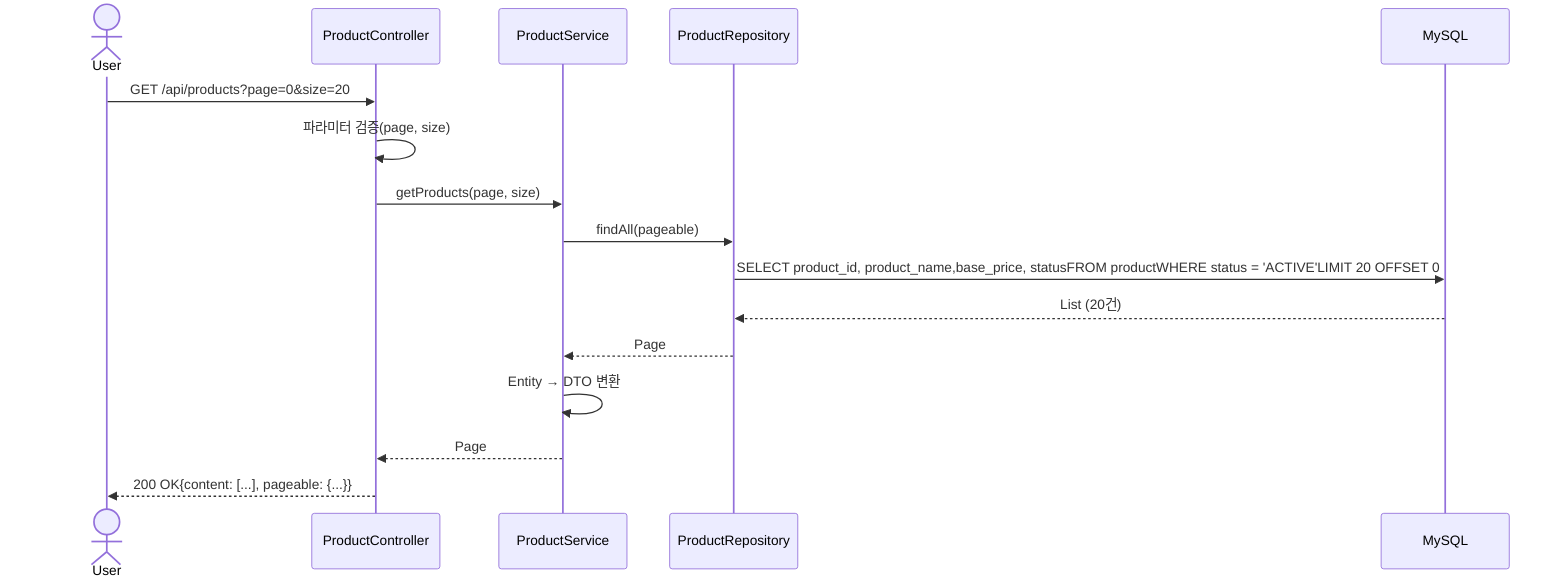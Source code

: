 sequenceDiagram
    actor User
    participant API as ProductController
    participant Service as ProductService
    participant Repo as ProductRepository
    participant DB as MySQL

    User->>API: GET /api/products?page=0&size=20
    API->>API: 파라미터 검증(page, size)

    API->>Service: getProducts(page, size)
    Service->>Repo: findAll(pageable)
    Repo->>DB: SELECT product_id, product_name,base_price, statusFROM productWHERE status = 'ACTIVE'LIMIT 20 OFFSET 0

    DB-->>Repo: List (20건)
    Repo-->>Service: Page

    Service->>Service: Entity → DTO 변환
    Service-->>API: Page

    API-->>User: 200 OK{content: [...], pageable: {...}}